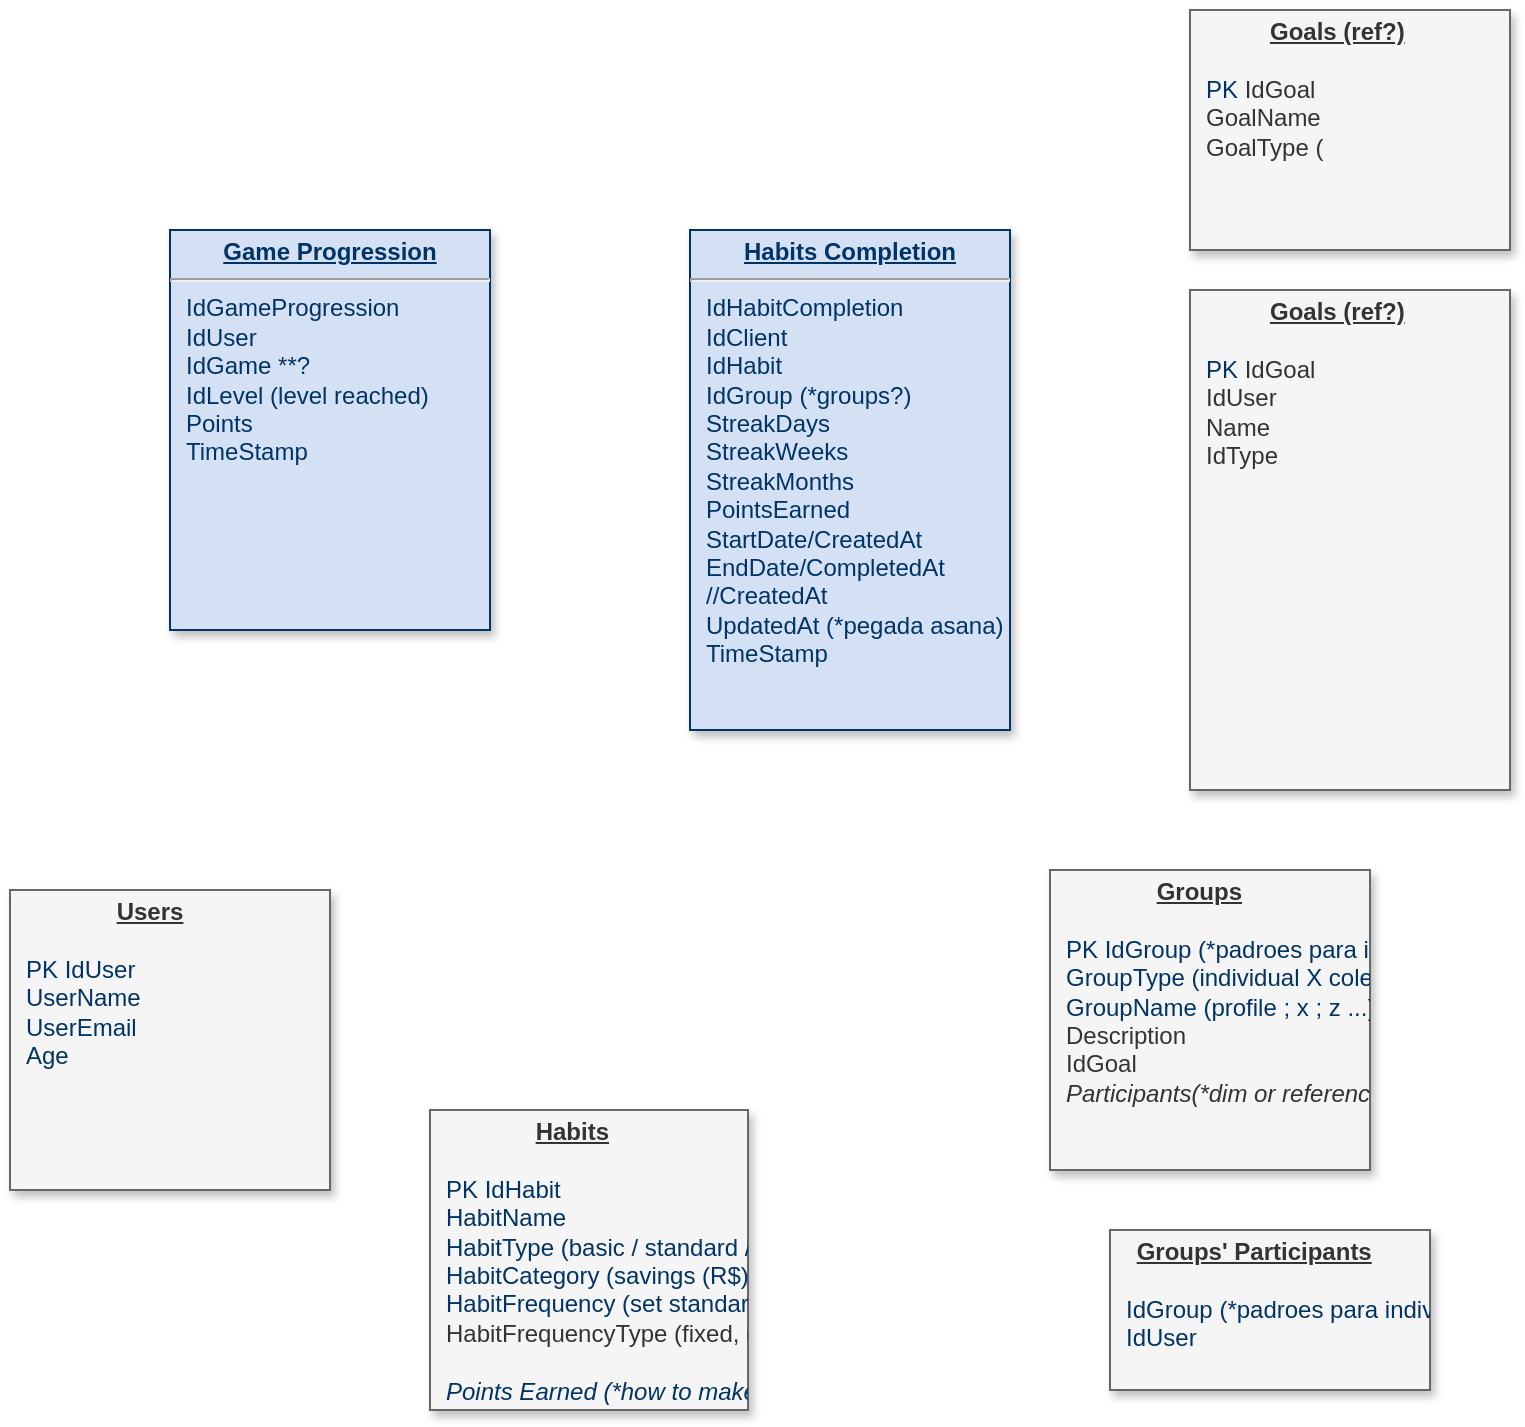 <mxfile version="26.1.1">
  <diagram name="Page-1" id="efa7a0a1-bf9b-a30e-e6df-94a7791c09e9">
    <mxGraphModel dx="1247" dy="671" grid="1" gridSize="10" guides="1" tooltips="1" connect="1" arrows="1" fold="1" page="1" pageScale="1" pageWidth="1169" pageHeight="827" background="none" math="0" shadow="0">
      <root>
        <mxCell id="0" />
        <mxCell id="1" parent="0" />
        <mxCell id="29" value="&lt;p style=&quot;margin: 0px; margin-top: 4px; text-align: center; text-decoration: underline;&quot;&gt;&lt;strong&gt;Game Progression&lt;/strong&gt;&lt;/p&gt;&lt;hr&gt;&lt;p style=&quot;margin: 0px; margin-left: 8px;&quot;&gt;IdGameProgression&lt;/p&gt;&lt;p style=&quot;margin: 0px; margin-left: 8px;&quot;&gt;IdUser&lt;/p&gt;&lt;p style=&quot;margin: 0px; margin-left: 8px;&quot;&gt;IdGame **?&lt;/p&gt;&lt;p style=&quot;margin: 0px; margin-left: 8px;&quot;&gt;IdLevel (level reached)&lt;/p&gt;&lt;p style=&quot;margin: 0px; margin-left: 8px;&quot;&gt;Points&lt;/p&gt;&lt;p style=&quot;margin: 0px; margin-left: 8px;&quot;&gt;TimeStamp&lt;/p&gt;&lt;p style=&quot;margin: 0px; margin-left: 8px;&quot;&gt;&lt;br&gt;&lt;/p&gt;" style="verticalAlign=top;align=left;overflow=fill;fontSize=12;fontFamily=Helvetica;html=1;strokeColor=#003366;shadow=1;fillColor=#D4E1F5;fontColor=#003366" parent="1" vertex="1">
          <mxGeometry x="470.0" y="280.0" width="160" height="200" as="geometry" />
        </mxCell>
        <mxCell id="7lMg_LT6WaCaRRWTGQX0-114" value="&lt;p style=&quot;margin: 0px; margin-top: 4px; text-align: center; text-decoration: underline;&quot;&gt;&lt;strong&gt;Habits Completion&lt;/strong&gt;&lt;/p&gt;&lt;hr&gt;&lt;p style=&quot;margin: 0px; margin-left: 8px;&quot;&gt;IdHabitCompletion&lt;/p&gt;&lt;p style=&quot;margin: 0px; margin-left: 8px;&quot;&gt;IdClient&lt;/p&gt;&lt;p style=&quot;margin: 0px; margin-left: 8px;&quot;&gt;IdHabit&lt;/p&gt;&lt;p style=&quot;margin: 0px; margin-left: 8px;&quot;&gt;&lt;span style=&quot;background-color: transparent; color: light-dark(rgb(0, 51, 102), rgb(161, 205, 249));&quot;&gt;IdGroup (*groups?)&lt;/span&gt;&lt;/p&gt;&lt;p style=&quot;margin: 0px; margin-left: 8px;&quot;&gt;&lt;span style=&quot;background-color: transparent; color: light-dark(rgb(0, 51, 102), rgb(161, 205, 249));&quot;&gt;StreakDays&lt;/span&gt;&lt;/p&gt;&lt;p style=&quot;margin: 0px 0px 0px 8px;&quot;&gt;&lt;span style=&quot;background-color: transparent; color: light-dark(rgb(0, 51, 102), rgb(161, 205, 249));&quot;&gt;StreakWeeks&lt;/span&gt;&lt;/p&gt;&lt;p style=&quot;margin: 0px 0px 0px 8px;&quot;&gt;&lt;span style=&quot;background-color: transparent; color: light-dark(rgb(0, 51, 102), rgb(161, 205, 249));&quot;&gt;StreakMonths&lt;/span&gt;&lt;/p&gt;&lt;p style=&quot;margin: 0px; margin-left: 8px;&quot;&gt;&lt;span style=&quot;background-color: transparent; color: light-dark(rgb(0, 51, 102), rgb(161, 205, 249));&quot;&gt;PointsEarned&lt;/span&gt;&lt;/p&gt;&lt;p style=&quot;margin: 0px; margin-left: 8px;&quot;&gt;&lt;span style=&quot;background-color: transparent; color: light-dark(rgb(0, 51, 102), rgb(161, 205, 249));&quot;&gt;StartDate/CreatedAt&lt;/span&gt;&lt;/p&gt;&lt;p style=&quot;margin: 0px; margin-left: 8px;&quot;&gt;&lt;span style=&quot;background-color: transparent; color: light-dark(rgb(0, 51, 102), rgb(161, 205, 249));&quot;&gt;EndDate/CompletedAt&lt;/span&gt;&lt;/p&gt;&lt;p style=&quot;margin: 0px; margin-left: 8px;&quot;&gt;&lt;span style=&quot;background-color: transparent; color: light-dark(rgb(0, 51, 102), rgb(161, 205, 249));&quot;&gt;//CreatedAt&lt;/span&gt;&lt;/p&gt;&lt;p style=&quot;margin: 0px; margin-left: 8px;&quot;&gt;UpdatedAt (*pegada asana)&lt;/p&gt;&lt;p style=&quot;margin: 0px 0px 0px 8px;&quot;&gt;&lt;span style=&quot;background-color: transparent; color: light-dark(rgb(0, 51, 102), rgb(161, 205, 249));&quot;&gt;TimeStamp&lt;/span&gt;&lt;/p&gt;&lt;div&gt;&lt;span style=&quot;background-color: transparent; color: light-dark(rgb(0, 51, 102), rgb(161, 205, 249));&quot;&gt;&lt;br&gt;&lt;/span&gt;&lt;/div&gt;" style="verticalAlign=top;align=left;overflow=fill;fontSize=12;fontFamily=Helvetica;html=1;strokeColor=#003366;shadow=1;fillColor=#D4E1F5;fontColor=#003366" vertex="1" parent="1">
          <mxGeometry x="730" y="280" width="160" height="250" as="geometry" />
        </mxCell>
        <mxCell id="7lMg_LT6WaCaRRWTGQX0-161" value="&lt;p style=&quot;margin: 0px; margin-top: 4px; text-align: center; text-decoration: underline;&quot;&gt;&lt;strong&gt;Groups&lt;span style=&quot;white-space: pre;&quot;&gt;&#x9;&lt;/span&gt;&lt;/strong&gt;&lt;/p&gt;&lt;br&gt;&lt;p style=&quot;margin: 0px; margin-left: 8px;&quot;&gt;&lt;span style=&quot;background-color: transparent; color: light-dark(rgb(0, 51, 102), rgb(161, 205, 249));&quot;&gt;PK IdGroup (*padroes para individual X coletivo)&lt;/span&gt;&lt;/p&gt;&lt;p style=&quot;margin: 0px 0px 0px 8px;&quot;&gt;&lt;span style=&quot;background-color: transparent; color: light-dark(rgb(0, 51, 102), rgb(161, 205, 249));&quot;&gt;GroupType (individual X coletivo)&lt;/span&gt;&lt;/p&gt;&lt;p style=&quot;margin: 0px; margin-left: 8px;&quot;&gt;&lt;span style=&quot;background-color: transparent; color: light-dark(rgb(0, 51, 102), rgb(161, 205, 249));&quot;&gt;GroupName (profile ; x ; z ...)&lt;/span&gt;&lt;/p&gt;&lt;p style=&quot;margin: 0px; margin-left: 8px;&quot;&gt;Description&lt;/p&gt;&lt;p style=&quot;margin: 0px; margin-left: 8px;&quot;&gt;IdGoal&lt;/p&gt;&lt;p style=&quot;margin: 0px; margin-left: 8px;&quot;&gt;&lt;i&gt;Participants(*dim or reference?)&lt;/i&gt;&lt;/p&gt;" style="verticalAlign=top;align=left;overflow=fill;fontSize=12;fontFamily=Helvetica;html=1;strokeColor=#666666;shadow=1;fillColor=#f5f5f5;fontColor=#333333;" vertex="1" parent="1">
          <mxGeometry x="910" y="600" width="160" height="150" as="geometry" />
        </mxCell>
        <mxCell id="7lMg_LT6WaCaRRWTGQX0-162" value="&lt;p style=&quot;margin: 0px; margin-top: 4px; text-align: center; text-decoration: underline;&quot;&gt;&lt;strong&gt;Groups&#39; Participants&lt;span style=&quot;white-space: pre;&quot;&gt;&#x9;&lt;/span&gt;&lt;/strong&gt;&lt;/p&gt;&lt;br&gt;&lt;p style=&quot;margin: 0px; margin-left: 8px;&quot;&gt;&lt;span style=&quot;background-color: transparent; color: light-dark(rgb(0, 51, 102), rgb(161, 205, 249));&quot;&gt;IdGroup (*padroes para individual X coletivo)&lt;/span&gt;&lt;/p&gt;&lt;p style=&quot;margin: 0px 0px 0px 8px;&quot;&gt;&lt;span style=&quot;background-color: transparent; color: light-dark(rgb(0, 51, 102), rgb(161, 205, 249));&quot;&gt;IdUser&lt;/span&gt;&lt;/p&gt;" style="verticalAlign=top;align=left;overflow=fill;fontSize=12;fontFamily=Helvetica;html=1;strokeColor=#666666;shadow=1;fillColor=#f5f5f5;fontColor=#333333;" vertex="1" parent="1">
          <mxGeometry x="940" y="780" width="160" height="80" as="geometry" />
        </mxCell>
        <mxCell id="7lMg_LT6WaCaRRWTGQX0-163" value="&lt;p style=&quot;margin: 0px; margin-top: 4px; text-align: center; text-decoration: underline;&quot;&gt;&lt;strong&gt;Goals (ref?)&lt;span style=&quot;white-space: pre;&quot;&gt;&#x9;&lt;/span&gt;&lt;/strong&gt;&lt;/p&gt;&lt;br&gt;&lt;p style=&quot;margin: 0px; margin-left: 8px;&quot;&gt;&lt;span style=&quot;background-color: transparent; color: light-dark(rgb(0, 51, 102), rgb(161, 205, 249));&quot;&gt;PK&amp;nbsp;&lt;/span&gt;&lt;span style=&quot;background-color: transparent; color: light-dark(rgb(51, 51, 51), rgb(193, 193, 193));&quot;&gt;IdGoal&lt;/span&gt;&lt;/p&gt;&lt;p style=&quot;margin: 0px; margin-left: 8px;&quot;&gt;IdUser&lt;/p&gt;&lt;p style=&quot;margin: 0px; margin-left: 8px;&quot;&gt;Name&lt;/p&gt;&lt;p style=&quot;margin: 0px; margin-left: 8px;&quot;&gt;IdType&lt;/p&gt;" style="verticalAlign=top;align=left;overflow=fill;fontSize=12;fontFamily=Helvetica;html=1;strokeColor=#666666;shadow=1;fillColor=#f5f5f5;fontColor=#333333;" vertex="1" parent="1">
          <mxGeometry x="980" y="310" width="160" height="250" as="geometry" />
        </mxCell>
        <mxCell id="7lMg_LT6WaCaRRWTGQX0-164" value="&lt;p style=&quot;margin: 0px; margin-top: 4px; text-align: center; text-decoration: underline;&quot;&gt;&lt;strong&gt;Goals (ref?)&lt;span style=&quot;white-space: pre;&quot;&gt;&#x9;&lt;/span&gt;&lt;/strong&gt;&lt;/p&gt;&lt;br&gt;&lt;p style=&quot;margin: 0px; margin-left: 8px;&quot;&gt;&lt;span style=&quot;background-color: transparent; color: light-dark(rgb(0, 51, 102), rgb(161, 205, 249));&quot;&gt;PK&amp;nbsp;&lt;/span&gt;&lt;span style=&quot;background-color: transparent; color: light-dark(rgb(51, 51, 51), rgb(193, 193, 193));&quot;&gt;IdGoal&lt;/span&gt;&lt;/p&gt;&lt;p style=&quot;margin: 0px; margin-left: 8px;&quot;&gt;GoalName&lt;/p&gt;&lt;p style=&quot;margin: 0px; margin-left: 8px;&quot;&gt;GoalType (&lt;/p&gt;" style="verticalAlign=top;align=left;overflow=fill;fontSize=12;fontFamily=Helvetica;html=1;strokeColor=#666666;shadow=1;fillColor=#f5f5f5;fontColor=#333333;" vertex="1" parent="1">
          <mxGeometry x="980" y="170" width="160" height="120" as="geometry" />
        </mxCell>
        <mxCell id="7lMg_LT6WaCaRRWTGQX0-165" value="&lt;p style=&quot;margin: 0px; margin-top: 4px; text-align: center; text-decoration: underline;&quot;&gt;&lt;strong&gt;Users&lt;span style=&quot;white-space: pre;&quot;&gt;&#x9;&lt;/span&gt;&lt;/strong&gt;&lt;/p&gt;&lt;br&gt;&lt;p style=&quot;margin: 0px; margin-left: 8px;&quot;&gt;&lt;span style=&quot;background-color: transparent; color: light-dark(rgb(0, 51, 102), rgb(161, 205, 249));&quot;&gt;PK IdUser&lt;/span&gt;&lt;/p&gt;&lt;p style=&quot;margin: 0px; margin-left: 8px;&quot;&gt;&lt;span style=&quot;background-color: transparent; color: light-dark(rgb(0, 51, 102), rgb(161, 205, 249));&quot;&gt;UserName&lt;/span&gt;&lt;/p&gt;&lt;p style=&quot;margin: 0px; margin-left: 8px;&quot;&gt;&lt;span style=&quot;background-color: transparent; color: light-dark(rgb(0, 51, 102), rgb(161, 205, 249));&quot;&gt;UserEmail&lt;/span&gt;&lt;/p&gt;&lt;p style=&quot;margin: 0px; margin-left: 8px;&quot;&gt;&lt;span style=&quot;background-color: transparent; color: light-dark(rgb(0, 51, 102), rgb(161, 205, 249));&quot;&gt;Age&lt;/span&gt;&lt;/p&gt;&lt;p style=&quot;margin: 0px; margin-left: 8px;&quot;&gt;&lt;span style=&quot;background-color: transparent; color: light-dark(rgb(0, 51, 102), rgb(161, 205, 249));&quot;&gt;&lt;br&gt;&lt;/span&gt;&lt;/p&gt;" style="verticalAlign=top;align=left;overflow=fill;fontSize=12;fontFamily=Helvetica;html=1;strokeColor=#666666;shadow=1;fillColor=#f5f5f5;fontColor=#333333;" vertex="1" parent="1">
          <mxGeometry x="390" y="610" width="160" height="150" as="geometry" />
        </mxCell>
        <mxCell id="7lMg_LT6WaCaRRWTGQX0-166" value="&lt;p style=&quot;margin: 0px; margin-top: 4px; text-align: center; text-decoration: underline;&quot;&gt;&lt;strong&gt;Habits&lt;span style=&quot;white-space: pre;&quot;&gt;&#x9;&lt;/span&gt;&lt;/strong&gt;&lt;/p&gt;&lt;br&gt;&lt;p style=&quot;margin: 0px; margin-left: 8px;&quot;&gt;&lt;span style=&quot;background-color: transparent; color: light-dark(rgb(0, 51, 102), rgb(161, 205, 249));&quot;&gt;PK IdHabit&lt;/span&gt;&lt;/p&gt;&lt;p style=&quot;margin: 0px; margin-left: 8px;&quot;&gt;&lt;span style=&quot;background-color: transparent; color: light-dark(rgb(0, 51, 102), rgb(161, 205, 249));&quot;&gt;HabitName&lt;/span&gt;&lt;/p&gt;&lt;p style=&quot;margin: 0px; margin-left: 8px;&quot;&gt;&lt;font color=&quot;#003366&quot;&gt;HabitType (basic / standard / advanced ?)&amp;nbsp;&lt;/font&gt;&lt;/p&gt;&lt;p style=&quot;margin: 0px; margin-left: 8px;&quot;&gt;&lt;font color=&quot;#003366&quot;&gt;HabitCategory (savings (R$), investment&amp;nbsp;&lt;/font&gt;&lt;span style=&quot;color: rgb(0, 51, 102); background-color: transparent;&quot;&gt;(R$ or %)&lt;/span&gt;&lt;span style=&quot;color: light-dark(rgb(0, 51, 102), rgb(161, 205, 249)); background-color: transparent;&quot;&gt;, knowledge, planning, ..&amp;gt; ? equity?)&amp;nbsp; &amp;nbsp;(each cat with own ref / further dim entity)&lt;/span&gt;&lt;/p&gt;&lt;p style=&quot;margin: 0px; margin-left: 8px;&quot;&gt;&lt;font color=&quot;#003366&quot;&gt;HabitFrequency (set standard) (*changeable? SCD?)&lt;/font&gt;&lt;/p&gt;&lt;p style=&quot;margin: 0px 0px 0px 8px;&quot;&gt;&lt;font&gt;HabitFrequencyType (fixed, delimeted, personalized .. )&lt;/font&gt;&lt;/p&gt;&lt;p style=&quot;margin: 0px; margin-left: 8px;&quot;&gt;&lt;font color=&quot;#003366&quot;&gt;&amp;nbsp;&lt;/font&gt;&lt;/p&gt;&lt;p style=&quot;margin: 0px; margin-left: 8px;&quot;&gt;&lt;font color=&quot;#003366&quot;&gt;&lt;i&gt;Points Earned (*how to make it dynamic? personalized)&lt;/i&gt;&lt;/font&gt;&lt;/p&gt;&lt;p style=&quot;margin: 0px; margin-left: 8px;&quot;&gt;&lt;br&gt;&lt;/p&gt;" style="verticalAlign=top;align=left;overflow=fill;fontSize=12;fontFamily=Helvetica;html=1;strokeColor=#666666;shadow=1;fillColor=#f5f5f5;fontColor=#333333;" vertex="1" parent="1">
          <mxGeometry x="600" y="720" width="159" height="150" as="geometry" />
        </mxCell>
      </root>
    </mxGraphModel>
  </diagram>
</mxfile>
